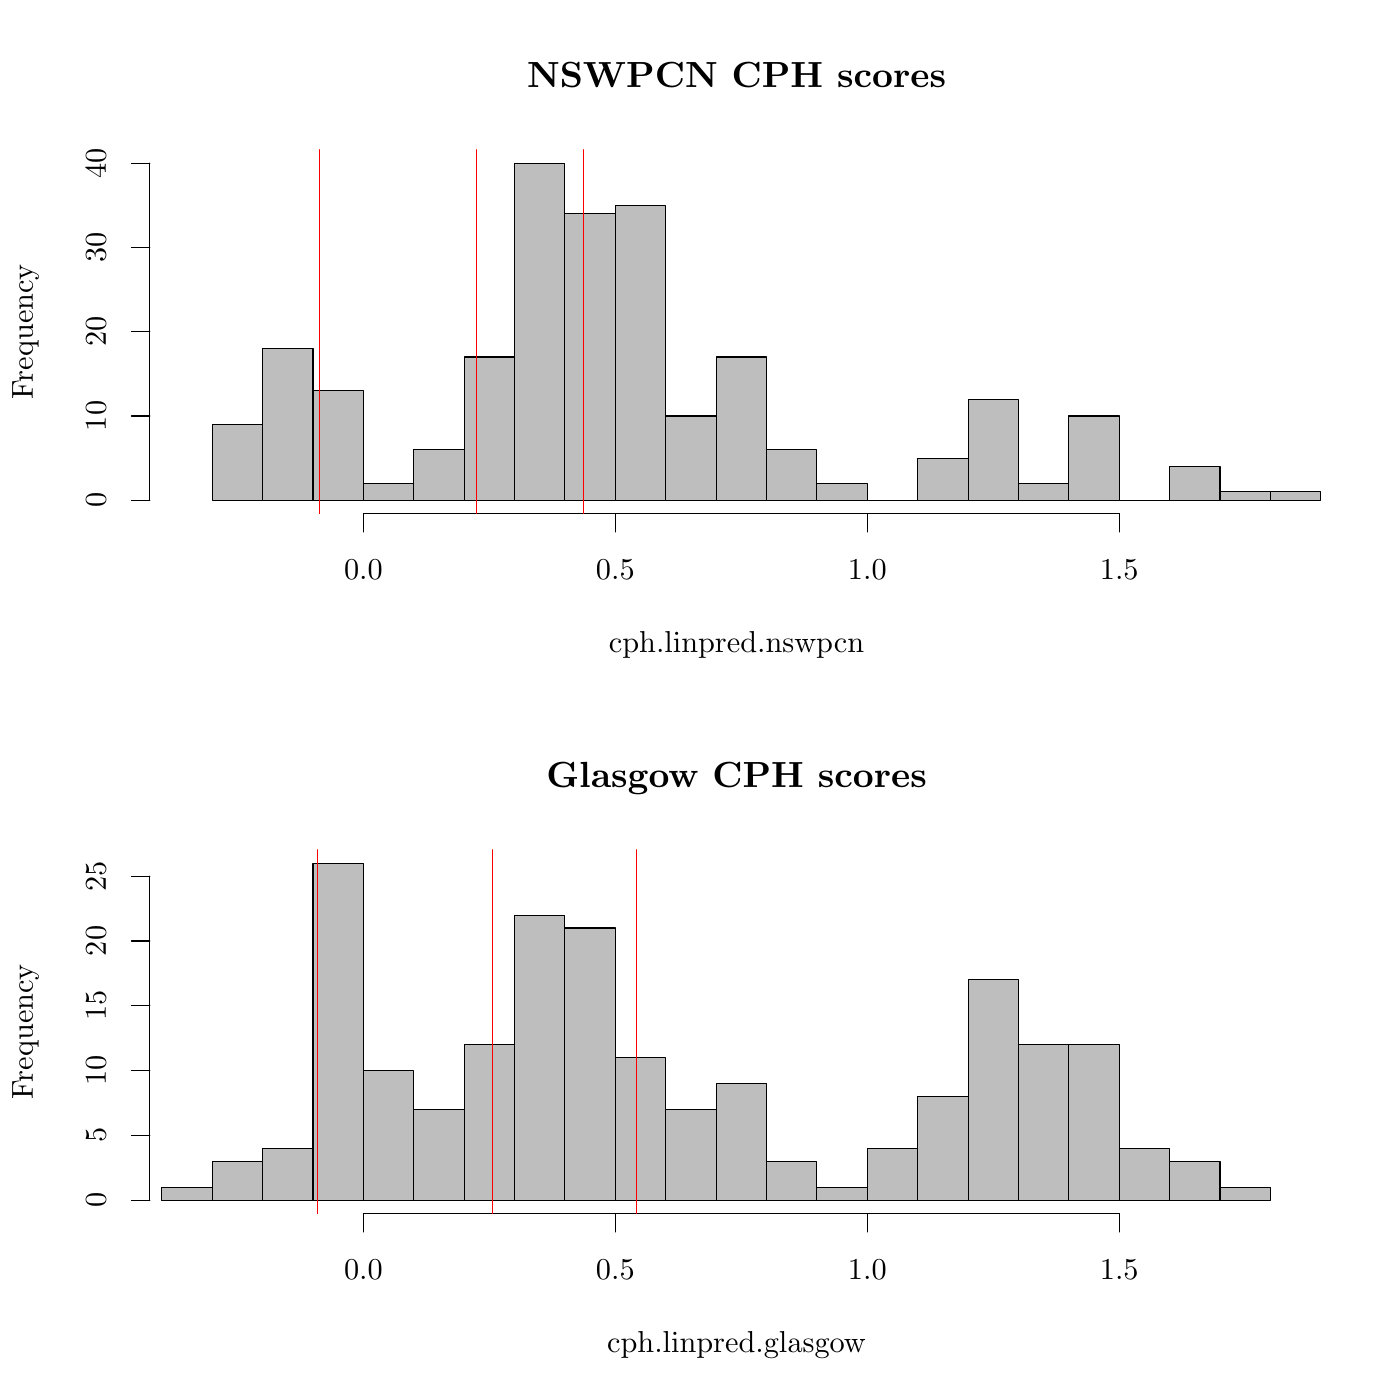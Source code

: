 % Created by tikzDevice version 0.8.1 on 2015-02-03 07:23:52
% !TEX encoding = UTF-8 Unicode
\documentclass[11pt]{memoir}
\nonstopmode

\usepackage{tikz}

\usepackage[active,tightpage,psfixbb]{preview}

\PreviewEnvironment{pgfpicture}

\setlength\PreviewBorder{0pt}

\usepackage{amsmath}
\newcommand{\SweaveOpts}[1]{}  % do not interfere with LaTeX
\newcommand{\SweaveInput}[1]{} % because they are not real TeX commands
\newcommand{\Sexpr}[1]{}       % will only be parsed by R


\usepackage{geometry}
\usepackage{amsmath}
\usepackage{lscape}
\geometry{verbose,tmargin=2.5cm,bmargin=2.5cm,lmargin=2.5cm,rmargin=2.5cm}


\begin{document}

\begin{tikzpicture}[x=1pt,y=1pt]
\definecolor{fillColor}{RGB}{255,255,255}
\path[use as bounding box,fill=fillColor,fill opacity=0.00] (0,0) rectangle (505.89,505.89);
\begin{scope}
\path[clip] (  0.00,252.94) rectangle (505.89,505.89);
\definecolor{drawColor}{RGB}{0,0,0}

\node[text=drawColor,anchor=base,inner sep=0pt, outer sep=0pt, scale=  1.20] at (266.14,474.30) {\bfseries NSWPCN CPH scores};

\node[text=drawColor,anchor=base,inner sep=0pt, outer sep=0pt, scale=  1.00] at (266.14,270.11) {cph.linpred.nswpcn};

\node[text=drawColor,rotate= 90.00,anchor=base,inner sep=0pt, outer sep=0pt, scale=  1.00] at ( 11.88,386.02) {Frequency};
\end{scope}
\begin{scope}
\path[clip] (  0.00,  0.00) rectangle (505.89,505.89);
\definecolor{drawColor}{RGB}{0,0,0}

\path[draw=drawColor,line width= 0.4pt,line join=round,line cap=round] (131.30,320.26) -- (404.44,320.26);

\path[draw=drawColor,line width= 0.4pt,line join=round,line cap=round] (131.30,320.26) -- (131.30,313.66);

\path[draw=drawColor,line width= 0.4pt,line join=round,line cap=round] (222.35,320.26) -- (222.35,313.66);

\path[draw=drawColor,line width= 0.4pt,line join=round,line cap=round] (313.40,320.26) -- (313.40,313.66);

\path[draw=drawColor,line width= 0.4pt,line join=round,line cap=round] (404.44,320.26) -- (404.44,313.66);

\node[text=drawColor,anchor=base,inner sep=0pt, outer sep=0pt, scale=  1.00] at (131.30,296.50) {0.0};

\node[text=drawColor,anchor=base,inner sep=0pt, outer sep=0pt, scale=  1.00] at (222.35,296.50) {0.5};

\node[text=drawColor,anchor=base,inner sep=0pt, outer sep=0pt, scale=  1.00] at (313.40,296.50) {1.0};

\node[text=drawColor,anchor=base,inner sep=0pt, outer sep=0pt, scale=  1.00] at (404.44,296.50) {1.5};

\path[draw=drawColor,line width= 0.4pt,line join=round,line cap=round] ( 54.12,325.14) -- ( 54.12,446.90);

\path[draw=drawColor,line width= 0.4pt,line join=round,line cap=round] ( 54.12,325.14) -- ( 47.52,325.14);

\path[draw=drawColor,line width= 0.4pt,line join=round,line cap=round] ( 54.12,355.58) -- ( 47.52,355.58);

\path[draw=drawColor,line width= 0.4pt,line join=round,line cap=round] ( 54.12,386.02) -- ( 47.52,386.02);

\path[draw=drawColor,line width= 0.4pt,line join=round,line cap=round] ( 54.12,416.46) -- ( 47.52,416.46);

\path[draw=drawColor,line width= 0.4pt,line join=round,line cap=round] ( 54.12,446.90) -- ( 47.52,446.90);

\node[text=drawColor,rotate= 90.00,anchor=base,inner sep=0pt, outer sep=0pt, scale=  1.00] at ( 38.28,325.14) {0};

\node[text=drawColor,rotate= 90.00,anchor=base,inner sep=0pt, outer sep=0pt, scale=  1.00] at ( 38.28,355.58) {10};

\node[text=drawColor,rotate= 90.00,anchor=base,inner sep=0pt, outer sep=0pt, scale=  1.00] at ( 38.28,386.02) {20};

\node[text=drawColor,rotate= 90.00,anchor=base,inner sep=0pt, outer sep=0pt, scale=  1.00] at ( 38.28,416.46) {30};

\node[text=drawColor,rotate= 90.00,anchor=base,inner sep=0pt, outer sep=0pt, scale=  1.00] at ( 38.28,446.90) {40};
\end{scope}
\begin{scope}
\path[clip] ( 54.12,320.26) rectangle (478.17,451.77);
\definecolor{drawColor}{RGB}{0,0,0}
\definecolor{fillColor}{RGB}{190,190,190}

\path[draw=drawColor,line width= 0.4pt,line join=round,line cap=round,fill=fillColor] ( 76.67,325.14) rectangle ( 94.88,352.53);

\path[draw=drawColor,line width= 0.4pt,line join=round,line cap=round,fill=fillColor] ( 94.88,325.14) rectangle (113.09,379.93);

\path[draw=drawColor,line width= 0.4pt,line join=round,line cap=round,fill=fillColor] (113.09,325.14) rectangle (131.30,364.71);

\path[draw=drawColor,line width= 0.4pt,line join=round,line cap=round,fill=fillColor] (131.30,325.14) rectangle (149.51,331.22);

\path[draw=drawColor,line width= 0.4pt,line join=round,line cap=round,fill=fillColor] (149.51,325.14) rectangle (167.72,343.40);

\path[draw=drawColor,line width= 0.4pt,line join=round,line cap=round,fill=fillColor] (167.72,325.14) rectangle (185.93,376.89);

\path[draw=drawColor,line width= 0.4pt,line join=round,line cap=round,fill=fillColor] (185.93,325.14) rectangle (204.14,446.90);

\path[draw=drawColor,line width= 0.4pt,line join=round,line cap=round,fill=fillColor] (204.14,325.14) rectangle (222.35,428.63);

\path[draw=drawColor,line width= 0.4pt,line join=round,line cap=round,fill=fillColor] (222.35,325.14) rectangle (240.56,431.68);

\path[draw=drawColor,line width= 0.4pt,line join=round,line cap=round,fill=fillColor] (240.56,325.14) rectangle (258.77,355.58);

\path[draw=drawColor,line width= 0.4pt,line join=round,line cap=round,fill=fillColor] (258.77,325.14) rectangle (276.98,376.89);

\path[draw=drawColor,line width= 0.4pt,line join=round,line cap=round,fill=fillColor] (276.98,325.14) rectangle (295.19,343.40);

\path[draw=drawColor,line width= 0.4pt,line join=round,line cap=round,fill=fillColor] (295.19,325.14) rectangle (313.40,331.22);

\path[draw=drawColor,line width= 0.4pt,line join=round,line cap=round,fill=fillColor] (313.40,325.14) rectangle (331.60,325.14);

\path[draw=drawColor,line width= 0.4pt,line join=round,line cap=round,fill=fillColor] (331.60,325.14) rectangle (349.81,340.36);

\path[draw=drawColor,line width= 0.4pt,line join=round,line cap=round,fill=fillColor] (349.81,325.14) rectangle (368.02,361.66);

\path[draw=drawColor,line width= 0.4pt,line join=round,line cap=round,fill=fillColor] (368.02,325.14) rectangle (386.23,331.22);

\path[draw=drawColor,line width= 0.4pt,line join=round,line cap=round,fill=fillColor] (386.23,325.14) rectangle (404.44,355.58);

\path[draw=drawColor,line width= 0.4pt,line join=round,line cap=round,fill=fillColor] (404.44,325.14) rectangle (422.65,325.14);

\path[draw=drawColor,line width= 0.4pt,line join=round,line cap=round,fill=fillColor] (422.65,325.14) rectangle (440.86,337.31);

\path[draw=drawColor,line width= 0.4pt,line join=round,line cap=round,fill=fillColor] (440.86,325.14) rectangle (459.07,328.18);

\path[draw=drawColor,line width= 0.4pt,line join=round,line cap=round,fill=fillColor] (459.07,325.14) rectangle (477.28,328.18);
\definecolor{drawColor}{RGB}{255,0,0}

\path[draw=drawColor,line width= 0.4pt,line join=round,line cap=round] (115.60,320.26) -- (115.60,451.77);

\path[draw=drawColor,line width= 0.4pt,line join=round,line cap=round] (172.15,320.26) -- (172.15,451.77);

\path[draw=drawColor,line width= 0.4pt,line join=round,line cap=round] (210.80,320.26) -- (210.80,451.77);
\end{scope}
\begin{scope}
\path[clip] (  0.00,  0.00) rectangle (505.89,252.94);
\definecolor{drawColor}{RGB}{0,0,0}

\node[text=drawColor,anchor=base,inner sep=0pt, outer sep=0pt, scale=  1.20] at (266.14,221.35) {\bfseries Glasgow CPH scores};

\node[text=drawColor,anchor=base,inner sep=0pt, outer sep=0pt, scale=  1.00] at (266.14, 17.16) {cph.linpred.glasgow};

\node[text=drawColor,rotate= 90.00,anchor=base,inner sep=0pt, outer sep=0pt, scale=  1.00] at ( 11.88,133.07) {Frequency};
\end{scope}
\begin{scope}
\path[clip] (  0.00,  0.00) rectangle (505.89,505.89);
\definecolor{drawColor}{RGB}{0,0,0}

\path[draw=drawColor,line width= 0.4pt,line join=round,line cap=round] (131.30, 67.32) -- (404.44, 67.32);

\path[draw=drawColor,line width= 0.4pt,line join=round,line cap=round] (131.30, 67.32) -- (131.30, 60.72);

\path[draw=drawColor,line width= 0.4pt,line join=round,line cap=round] (222.35, 67.32) -- (222.35, 60.72);

\path[draw=drawColor,line width= 0.4pt,line join=round,line cap=round] (313.40, 67.32) -- (313.40, 60.72);

\path[draw=drawColor,line width= 0.4pt,line join=round,line cap=round] (404.44, 67.32) -- (404.44, 60.72);

\node[text=drawColor,anchor=base,inner sep=0pt, outer sep=0pt, scale=  1.00] at (131.30, 43.56) {0.0};

\node[text=drawColor,anchor=base,inner sep=0pt, outer sep=0pt, scale=  1.00] at (222.35, 43.56) {0.5};

\node[text=drawColor,anchor=base,inner sep=0pt, outer sep=0pt, scale=  1.00] at (313.40, 43.56) {1.0};

\node[text=drawColor,anchor=base,inner sep=0pt, outer sep=0pt, scale=  1.00] at (404.44, 43.56) {1.5};

\path[draw=drawColor,line width= 0.4pt,line join=round,line cap=round] ( 54.12, 72.19) -- ( 54.12,189.27);

\path[draw=drawColor,line width= 0.4pt,line join=round,line cap=round] ( 54.12, 72.19) -- ( 47.52, 72.19);

\path[draw=drawColor,line width= 0.4pt,line join=round,line cap=round] ( 54.12, 95.61) -- ( 47.52, 95.61);

\path[draw=drawColor,line width= 0.4pt,line join=round,line cap=round] ( 54.12,119.02) -- ( 47.52,119.02);

\path[draw=drawColor,line width= 0.4pt,line join=round,line cap=round] ( 54.12,142.44) -- ( 47.52,142.44);

\path[draw=drawColor,line width= 0.4pt,line join=round,line cap=round] ( 54.12,165.86) -- ( 47.52,165.86);

\path[draw=drawColor,line width= 0.4pt,line join=round,line cap=round] ( 54.12,189.27) -- ( 47.52,189.27);

\node[text=drawColor,rotate= 90.00,anchor=base,inner sep=0pt, outer sep=0pt, scale=  1.00] at ( 38.28, 72.19) {0};

\node[text=drawColor,rotate= 90.00,anchor=base,inner sep=0pt, outer sep=0pt, scale=  1.00] at ( 38.28, 95.61) {5};

\node[text=drawColor,rotate= 90.00,anchor=base,inner sep=0pt, outer sep=0pt, scale=  1.00] at ( 38.28,119.02) {10};

\node[text=drawColor,rotate= 90.00,anchor=base,inner sep=0pt, outer sep=0pt, scale=  1.00] at ( 38.28,142.44) {15};

\node[text=drawColor,rotate= 90.00,anchor=base,inner sep=0pt, outer sep=0pt, scale=  1.00] at ( 38.28,165.86) {20};

\node[text=drawColor,rotate= 90.00,anchor=base,inner sep=0pt, outer sep=0pt, scale=  1.00] at ( 38.28,189.27) {25};
\end{scope}
\begin{scope}
\path[clip] ( 54.12, 67.32) rectangle (478.17,198.82);
\definecolor{drawColor}{RGB}{0,0,0}
\definecolor{fillColor}{RGB}{190,190,190}

\path[draw=drawColor,line width= 0.4pt,line join=round,line cap=round,fill=fillColor] ( 58.46, 72.19) rectangle ( 76.67, 76.87);

\path[draw=drawColor,line width= 0.4pt,line join=round,line cap=round,fill=fillColor] ( 76.67, 72.19) rectangle ( 94.88, 86.24);

\path[draw=drawColor,line width= 0.4pt,line join=round,line cap=round,fill=fillColor] ( 94.88, 72.19) rectangle (113.09, 90.92);

\path[draw=drawColor,line width= 0.4pt,line join=round,line cap=round,fill=fillColor] (113.09, 72.19) rectangle (131.30,193.95);

\path[draw=drawColor,line width= 0.4pt,line join=round,line cap=round,fill=fillColor] (131.30, 72.19) rectangle (149.51,119.02);

\path[draw=drawColor,line width= 0.4pt,line join=round,line cap=round,fill=fillColor] (149.51, 72.19) rectangle (167.72,104.97);

\path[draw=drawColor,line width= 0.4pt,line join=round,line cap=round,fill=fillColor] (167.72, 72.19) rectangle (185.93,128.39);

\path[draw=drawColor,line width= 0.4pt,line join=round,line cap=round,fill=fillColor] (185.93, 72.19) rectangle (204.14,175.22);

\path[draw=drawColor,line width= 0.4pt,line join=round,line cap=round,fill=fillColor] (204.14, 72.19) rectangle (222.35,170.54);

\path[draw=drawColor,line width= 0.4pt,line join=round,line cap=round,fill=fillColor] (222.35, 72.19) rectangle (240.56,123.71);

\path[draw=drawColor,line width= 0.4pt,line join=round,line cap=round,fill=fillColor] (240.56, 72.19) rectangle (258.77,104.97);

\path[draw=drawColor,line width= 0.4pt,line join=round,line cap=round,fill=fillColor] (258.77, 72.19) rectangle (276.98,114.34);

\path[draw=drawColor,line width= 0.4pt,line join=round,line cap=round,fill=fillColor] (276.98, 72.19) rectangle (295.19, 86.24);

\path[draw=drawColor,line width= 0.4pt,line join=round,line cap=round,fill=fillColor] (295.19, 72.19) rectangle (313.40, 76.87);

\path[draw=drawColor,line width= 0.4pt,line join=round,line cap=round,fill=fillColor] (313.40, 72.19) rectangle (331.60, 90.92);

\path[draw=drawColor,line width= 0.4pt,line join=round,line cap=round,fill=fillColor] (331.60, 72.19) rectangle (349.81,109.66);

\path[draw=drawColor,line width= 0.4pt,line join=round,line cap=round,fill=fillColor] (349.81, 72.19) rectangle (368.02,151.81);

\path[draw=drawColor,line width= 0.4pt,line join=round,line cap=round,fill=fillColor] (368.02, 72.19) rectangle (386.23,128.39);

\path[draw=drawColor,line width= 0.4pt,line join=round,line cap=round,fill=fillColor] (386.23, 72.19) rectangle (404.44,128.39);

\path[draw=drawColor,line width= 0.4pt,line join=round,line cap=round,fill=fillColor] (404.44, 72.19) rectangle (422.65, 90.92);

\path[draw=drawColor,line width= 0.4pt,line join=round,line cap=round,fill=fillColor] (422.65, 72.19) rectangle (440.86, 86.24);

\path[draw=drawColor,line width= 0.4pt,line join=round,line cap=round,fill=fillColor] (440.86, 72.19) rectangle (459.07, 76.87);
\definecolor{drawColor}{RGB}{255,0,0}

\path[draw=drawColor,line width= 0.4pt,line join=round,line cap=round] (114.87, 67.32) -- (114.87,198.82);

\path[draw=drawColor,line width= 0.4pt,line join=round,line cap=round] (177.95, 67.32) -- (177.95,198.82);

\path[draw=drawColor,line width= 0.4pt,line join=round,line cap=round] (230.12, 67.32) -- (230.12,198.82);
\end{scope}
\end{tikzpicture}

\end{document}
